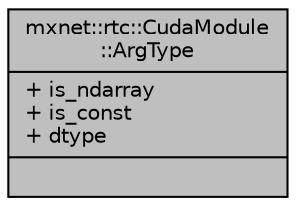 digraph "mxnet::rtc::CudaModule::ArgType"
{
  edge [fontname="Helvetica",fontsize="10",labelfontname="Helvetica",labelfontsize="10"];
  node [fontname="Helvetica",fontsize="10",shape=record];
  Node1 [label="{mxnet::rtc::CudaModule\l::ArgType\n|+ is_ndarray\l+ is_const\l+ dtype\l|}",height=0.2,width=0.4,color="black", fillcolor="grey75", style="filled", fontcolor="black"];
}
